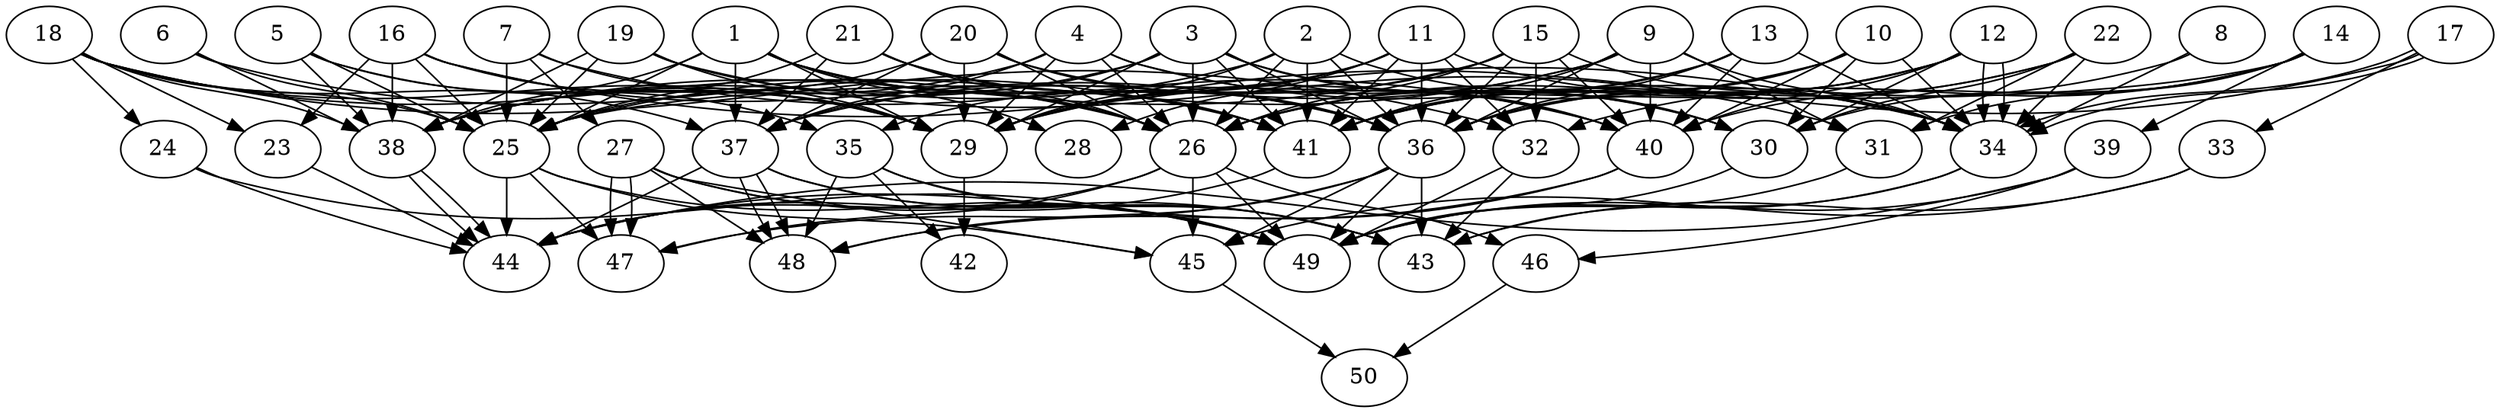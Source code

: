 // DAG automatically generated by daggen at Thu Oct  3 14:07:57 2019
// ./daggen --dot -n 50 --ccr 0.4 --fat 0.7 --regular 0.5 --density 0.6 --mindata 5242880 --maxdata 52428800 
digraph G {
  1 [size="93742080", alpha="0.12", expect_size="37496832"] 
  1 -> 25 [size ="37496832"]
  1 -> 26 [size ="37496832"]
  1 -> 28 [size ="37496832"]
  1 -> 29 [size ="37496832"]
  1 -> 36 [size ="37496832"]
  1 -> 37 [size ="37496832"]
  1 -> 38 [size ="37496832"]
  1 -> 41 [size ="37496832"]
  2 [size="29329920", alpha="0.17", expect_size="11731968"] 
  2 -> 26 [size ="11731968"]
  2 -> 29 [size ="11731968"]
  2 -> 30 [size ="11731968"]
  2 -> 36 [size ="11731968"]
  2 -> 38 [size ="11731968"]
  2 -> 41 [size ="11731968"]
  3 [size="20838400", alpha="0.16", expect_size="8335360"] 
  3 -> 26 [size ="8335360"]
  3 -> 29 [size ="8335360"]
  3 -> 30 [size ="8335360"]
  3 -> 36 [size ="8335360"]
  3 -> 37 [size ="8335360"]
  3 -> 38 [size ="8335360"]
  3 -> 40 [size ="8335360"]
  3 -> 41 [size ="8335360"]
  4 [size="117061120", alpha="0.07", expect_size="46824448"] 
  4 -> 26 [size ="46824448"]
  4 -> 29 [size ="46824448"]
  4 -> 30 [size ="46824448"]
  4 -> 34 [size ="46824448"]
  4 -> 37 [size ="46824448"]
  4 -> 38 [size ="46824448"]
  5 [size="102671360", alpha="0.04", expect_size="41068544"] 
  5 -> 25 [size ="41068544"]
  5 -> 29 [size ="41068544"]
  5 -> 35 [size ="41068544"]
  5 -> 38 [size ="41068544"]
  6 [size="32322560", alpha="0.10", expect_size="12929024"] 
  6 -> 25 [size ="12929024"]
  6 -> 38 [size ="12929024"]
  6 -> 41 [size ="12929024"]
  7 [size="16512000", alpha="0.12", expect_size="6604800"] 
  7 -> 25 [size ="6604800"]
  7 -> 27 [size ="6604800"]
  7 -> 29 [size ="6604800"]
  7 -> 40 [size ="6604800"]
  8 [size="24222720", alpha="0.08", expect_size="9689088"] 
  8 -> 34 [size ="9689088"]
  8 -> 36 [size ="9689088"]
  9 [size="83701760", alpha="0.02", expect_size="33480704"] 
  9 -> 25 [size ="33480704"]
  9 -> 31 [size ="33480704"]
  9 -> 34 [size ="33480704"]
  9 -> 36 [size ="33480704"]
  9 -> 37 [size ="33480704"]
  9 -> 40 [size ="33480704"]
  9 -> 41 [size ="33480704"]
  10 [size="81940480", alpha="0.04", expect_size="32776192"] 
  10 -> 29 [size ="32776192"]
  10 -> 30 [size ="32776192"]
  10 -> 34 [size ="32776192"]
  10 -> 36 [size ="32776192"]
  10 -> 40 [size ="32776192"]
  10 -> 41 [size ="32776192"]
  11 [size="93396480", alpha="0.16", expect_size="37358592"] 
  11 -> 28 [size ="37358592"]
  11 -> 29 [size ="37358592"]
  11 -> 32 [size ="37358592"]
  11 -> 34 [size ="37358592"]
  11 -> 35 [size ="37358592"]
  11 -> 36 [size ="37358592"]
  11 -> 41 [size ="37358592"]
  12 [size="44672000", alpha="0.15", expect_size="17868800"] 
  12 -> 26 [size ="17868800"]
  12 -> 30 [size ="17868800"]
  12 -> 34 [size ="17868800"]
  12 -> 34 [size ="17868800"]
  12 -> 36 [size ="17868800"]
  12 -> 40 [size ="17868800"]
  12 -> 41 [size ="17868800"]
  13 [size="29163520", alpha="0.00", expect_size="11665408"] 
  13 -> 26 [size ="11665408"]
  13 -> 34 [size ="11665408"]
  13 -> 36 [size ="11665408"]
  13 -> 40 [size ="11665408"]
  13 -> 41 [size ="11665408"]
  14 [size="123330560", alpha="0.13", expect_size="49332224"] 
  14 -> 25 [size ="49332224"]
  14 -> 30 [size ="49332224"]
  14 -> 31 [size ="49332224"]
  14 -> 32 [size ="49332224"]
  14 -> 39 [size ="49332224"]
  14 -> 40 [size ="49332224"]
  15 [size="47370240", alpha="0.14", expect_size="18948096"] 
  15 -> 26 [size ="18948096"]
  15 -> 29 [size ="18948096"]
  15 -> 32 [size ="18948096"]
  15 -> 34 [size ="18948096"]
  15 -> 36 [size ="18948096"]
  15 -> 38 [size ="18948096"]
  15 -> 40 [size ="18948096"]
  16 [size="71539200", alpha="0.11", expect_size="28615680"] 
  16 -> 23 [size ="28615680"]
  16 -> 25 [size ="28615680"]
  16 -> 29 [size ="28615680"]
  16 -> 34 [size ="28615680"]
  16 -> 36 [size ="28615680"]
  16 -> 38 [size ="28615680"]
  17 [size="15436800", alpha="0.20", expect_size="6174720"] 
  17 -> 29 [size ="6174720"]
  17 -> 33 [size ="6174720"]
  17 -> 34 [size ="6174720"]
  17 -> 34 [size ="6174720"]
  18 [size="88020480", alpha="0.11", expect_size="35208192"] 
  18 -> 23 [size ="35208192"]
  18 -> 24 [size ="35208192"]
  18 -> 25 [size ="35208192"]
  18 -> 26 [size ="35208192"]
  18 -> 29 [size ="35208192"]
  18 -> 32 [size ="35208192"]
  18 -> 37 [size ="35208192"]
  18 -> 38 [size ="35208192"]
  19 [size="14361600", alpha="0.10", expect_size="5744640"] 
  19 -> 25 [size ="5744640"]
  19 -> 26 [size ="5744640"]
  19 -> 29 [size ="5744640"]
  19 -> 31 [size ="5744640"]
  19 -> 38 [size ="5744640"]
  20 [size="28904960", alpha="0.05", expect_size="11561984"] 
  20 -> 25 [size ="11561984"]
  20 -> 26 [size ="11561984"]
  20 -> 29 [size ="11561984"]
  20 -> 36 [size ="11561984"]
  20 -> 37 [size ="11561984"]
  20 -> 40 [size ="11561984"]
  21 [size="49735680", alpha="0.14", expect_size="19894272"] 
  21 -> 25 [size ="19894272"]
  21 -> 26 [size ="19894272"]
  21 -> 36 [size ="19894272"]
  21 -> 37 [size ="19894272"]
  21 -> 41 [size ="19894272"]
  22 [size="27776000", alpha="0.05", expect_size="11110400"] 
  22 -> 26 [size ="11110400"]
  22 -> 30 [size ="11110400"]
  22 -> 31 [size ="11110400"]
  22 -> 34 [size ="11110400"]
  22 -> 41 [size ="11110400"]
  23 [size="117440000", alpha="0.18", expect_size="46976000"] 
  23 -> 44 [size ="46976000"]
  24 [size="120087040", alpha="0.08", expect_size="48034816"] 
  24 -> 44 [size ="48034816"]
  24 -> 49 [size ="48034816"]
  25 [size="77012480", alpha="0.14", expect_size="30804992"] 
  25 -> 44 [size ="30804992"]
  25 -> 45 [size ="30804992"]
  25 -> 47 [size ="30804992"]
  25 -> 49 [size ="30804992"]
  26 [size="43694080", alpha="0.03", expect_size="17477632"] 
  26 -> 44 [size ="17477632"]
  26 -> 45 [size ="17477632"]
  26 -> 46 [size ="17477632"]
  26 -> 47 [size ="17477632"]
  26 -> 49 [size ="17477632"]
  27 [size="107376640", alpha="0.12", expect_size="42950656"] 
  27 -> 43 [size ="42950656"]
  27 -> 45 [size ="42950656"]
  27 -> 47 [size ="42950656"]
  27 -> 47 [size ="42950656"]
  27 -> 48 [size ="42950656"]
  27 -> 49 [size ="42950656"]
  28 [size="105157120", alpha="0.03", expect_size="42062848"] 
  29 [size="52705280", alpha="0.07", expect_size="21082112"] 
  29 -> 42 [size ="21082112"]
  30 [size="112353280", alpha="0.02", expect_size="44941312"] 
  30 -> 49 [size ="44941312"]
  31 [size="24599040", alpha="0.10", expect_size="9839616"] 
  31 -> 49 [size ="9839616"]
  32 [size="106009600", alpha="0.04", expect_size="42403840"] 
  32 -> 43 [size ="42403840"]
  32 -> 49 [size ="42403840"]
  33 [size="18915840", alpha="0.01", expect_size="7566336"] 
  33 -> 43 [size ="7566336"]
  33 -> 45 [size ="7566336"]
  34 [size="124945920", alpha="0.16", expect_size="49978368"] 
  34 -> 43 [size ="49978368"]
  34 -> 49 [size ="49978368"]
  35 [size="56194560", alpha="0.17", expect_size="22477824"] 
  35 -> 42 [size ="22477824"]
  35 -> 43 [size ="22477824"]
  35 -> 48 [size ="22477824"]
  35 -> 49 [size ="22477824"]
  36 [size="20193280", alpha="0.08", expect_size="8077312"] 
  36 -> 43 [size ="8077312"]
  36 -> 45 [size ="8077312"]
  36 -> 47 [size ="8077312"]
  36 -> 48 [size ="8077312"]
  36 -> 49 [size ="8077312"]
  37 [size="36160000", alpha="0.19", expect_size="14464000"] 
  37 -> 43 [size ="14464000"]
  37 -> 44 [size ="14464000"]
  37 -> 48 [size ="14464000"]
  37 -> 48 [size ="14464000"]
  37 -> 49 [size ="14464000"]
  38 [size="107496960", alpha="0.03", expect_size="42998784"] 
  38 -> 44 [size ="42998784"]
  38 -> 44 [size ="42998784"]
  39 [size="127357440", alpha="0.08", expect_size="50942976"] 
  39 -> 44 [size ="50942976"]
  39 -> 46 [size ="50942976"]
  39 -> 49 [size ="50942976"]
  40 [size="48373760", alpha="0.15", expect_size="19349504"] 
  40 -> 44 [size ="19349504"]
  40 -> 48 [size ="19349504"]
  41 [size="57344000", alpha="0.08", expect_size="22937600"] 
  41 -> 44 [size ="22937600"]
  42 [size="116592640", alpha="0.04", expect_size="46637056"] 
  43 [size="21757440", alpha="0.17", expect_size="8702976"] 
  44 [size="24829440", alpha="0.08", expect_size="9931776"] 
  45 [size="118062080", alpha="0.11", expect_size="47224832"] 
  45 -> 50 [size ="47224832"]
  46 [size="99793920", alpha="0.18", expect_size="39917568"] 
  46 -> 50 [size ="39917568"]
  47 [size="28456960", alpha="0.02", expect_size="11382784"] 
  48 [size="24350720", alpha="0.01", expect_size="9740288"] 
  49 [size="44418560", alpha="0.07", expect_size="17767424"] 
  50 [size="89920000", alpha="0.10", expect_size="35968000"] 
}

